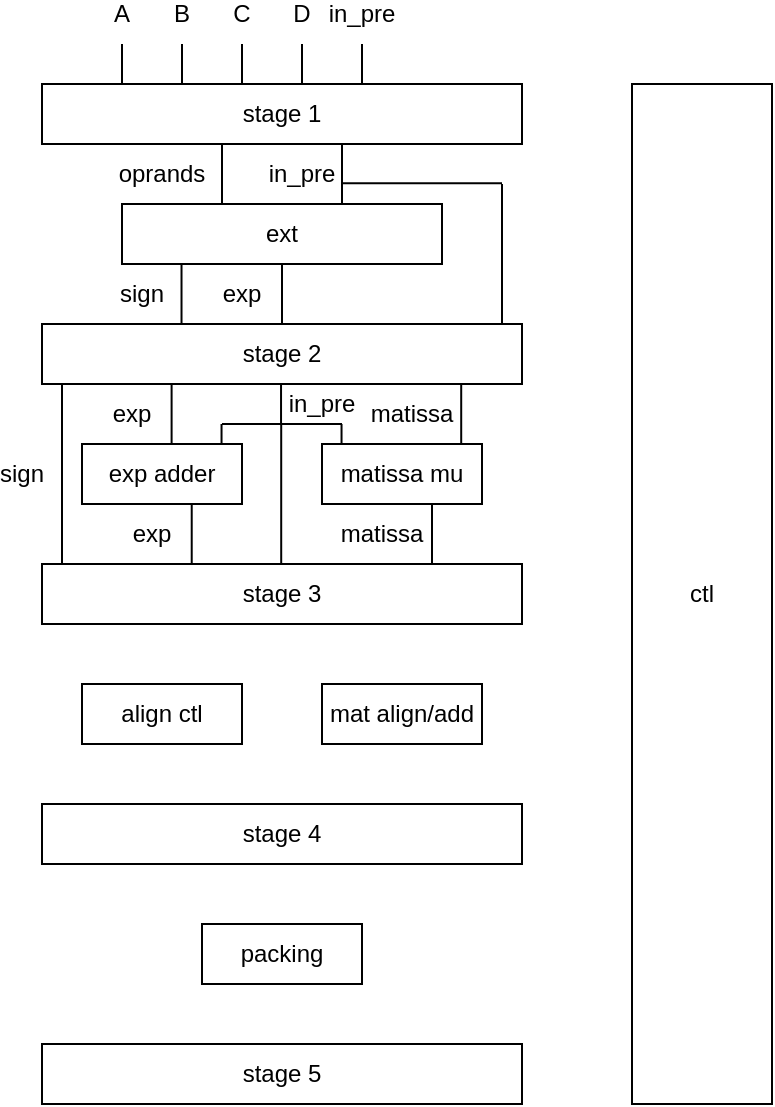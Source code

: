 <mxfile version="19.0.2" type="device"><diagram id="wWF3du9DicXrudToUEHi" name="Page-1"><mxGraphModel dx="1185" dy="728" grid="1" gridSize="10" guides="1" tooltips="1" connect="1" arrows="1" fold="1" page="1" pageScale="1" pageWidth="850" pageHeight="1100" math="0" shadow="0"><root><mxCell id="0"/><mxCell id="1" parent="0"/><mxCell id="8_Pg64uOwgqhui1GiJF1-1" value="stage 1" style="rounded=0;whiteSpace=wrap;html=1;" vertex="1" parent="1"><mxGeometry x="130" y="160" width="240" height="30" as="geometry"/></mxCell><mxCell id="8_Pg64uOwgqhui1GiJF1-2" value="" style="endArrow=none;html=1;rounded=0;" edge="1" parent="1"><mxGeometry width="50" height="50" relative="1" as="geometry"><mxPoint x="170" y="160" as="sourcePoint"/><mxPoint x="170" y="140" as="targetPoint"/></mxGeometry></mxCell><mxCell id="8_Pg64uOwgqhui1GiJF1-3" value="A" style="text;html=1;strokeColor=none;fillColor=none;align=center;verticalAlign=middle;whiteSpace=wrap;rounded=0;" vertex="1" parent="1"><mxGeometry x="160" y="120" width="20" height="10" as="geometry"/></mxCell><mxCell id="8_Pg64uOwgqhui1GiJF1-4" value="" style="endArrow=none;html=1;rounded=0;" edge="1" parent="1"><mxGeometry width="50" height="50" relative="1" as="geometry"><mxPoint x="200" y="160" as="sourcePoint"/><mxPoint x="200" y="140" as="targetPoint"/></mxGeometry></mxCell><mxCell id="8_Pg64uOwgqhui1GiJF1-5" value="B" style="text;html=1;strokeColor=none;fillColor=none;align=center;verticalAlign=middle;whiteSpace=wrap;rounded=0;" vertex="1" parent="1"><mxGeometry x="190" y="120" width="20" height="10" as="geometry"/></mxCell><mxCell id="8_Pg64uOwgqhui1GiJF1-6" value="" style="endArrow=none;html=1;rounded=0;" edge="1" parent="1"><mxGeometry width="50" height="50" relative="1" as="geometry"><mxPoint x="230" y="160" as="sourcePoint"/><mxPoint x="230" y="140" as="targetPoint"/></mxGeometry></mxCell><mxCell id="8_Pg64uOwgqhui1GiJF1-7" value="C" style="text;html=1;strokeColor=none;fillColor=none;align=center;verticalAlign=middle;whiteSpace=wrap;rounded=0;" vertex="1" parent="1"><mxGeometry x="220" y="120" width="20" height="10" as="geometry"/></mxCell><mxCell id="8_Pg64uOwgqhui1GiJF1-8" value="" style="endArrow=none;html=1;rounded=0;" edge="1" parent="1"><mxGeometry width="50" height="50" relative="1" as="geometry"><mxPoint x="260" y="160" as="sourcePoint"/><mxPoint x="260" y="140" as="targetPoint"/></mxGeometry></mxCell><mxCell id="8_Pg64uOwgqhui1GiJF1-9" value="D" style="text;html=1;strokeColor=none;fillColor=none;align=center;verticalAlign=middle;whiteSpace=wrap;rounded=0;" vertex="1" parent="1"><mxGeometry x="250" y="120" width="20" height="10" as="geometry"/></mxCell><mxCell id="8_Pg64uOwgqhui1GiJF1-11" value="" style="endArrow=none;html=1;rounded=0;" edge="1" parent="1"><mxGeometry width="50" height="50" relative="1" as="geometry"><mxPoint x="290" y="160" as="sourcePoint"/><mxPoint x="290" y="140" as="targetPoint"/></mxGeometry></mxCell><mxCell id="8_Pg64uOwgqhui1GiJF1-14" value="in_pre" style="text;html=1;strokeColor=none;fillColor=none;align=center;verticalAlign=middle;whiteSpace=wrap;rounded=0;" vertex="1" parent="1"><mxGeometry x="280" y="120" width="20" height="10" as="geometry"/></mxCell><mxCell id="8_Pg64uOwgqhui1GiJF1-16" value="ctl" style="rounded=0;whiteSpace=wrap;html=1;" vertex="1" parent="1"><mxGeometry x="425" y="160" width="70" height="510" as="geometry"/></mxCell><mxCell id="8_Pg64uOwgqhui1GiJF1-17" value="ext" style="rounded=0;whiteSpace=wrap;html=1;" vertex="1" parent="1"><mxGeometry x="170" y="220" width="160" height="30" as="geometry"/></mxCell><mxCell id="8_Pg64uOwgqhui1GiJF1-18" value="" style="endArrow=none;html=1;rounded=0;" edge="1" parent="1"><mxGeometry width="50" height="50" relative="1" as="geometry"><mxPoint x="220" y="220" as="sourcePoint"/><mxPoint x="220" y="190" as="targetPoint"/></mxGeometry></mxCell><mxCell id="8_Pg64uOwgqhui1GiJF1-19" value="" style="endArrow=none;html=1;rounded=0;" edge="1" parent="1"><mxGeometry width="50" height="50" relative="1" as="geometry"><mxPoint x="280" y="220" as="sourcePoint"/><mxPoint x="280" y="190" as="targetPoint"/></mxGeometry></mxCell><mxCell id="8_Pg64uOwgqhui1GiJF1-20" value="oprands" style="text;html=1;strokeColor=none;fillColor=none;align=center;verticalAlign=middle;whiteSpace=wrap;rounded=0;" vertex="1" parent="1"><mxGeometry x="170" y="200" width="40" height="10" as="geometry"/></mxCell><mxCell id="8_Pg64uOwgqhui1GiJF1-21" value="in_pre" style="text;html=1;strokeColor=none;fillColor=none;align=center;verticalAlign=middle;whiteSpace=wrap;rounded=0;" vertex="1" parent="1"><mxGeometry x="240" y="200" width="40" height="10" as="geometry"/></mxCell><mxCell id="8_Pg64uOwgqhui1GiJF1-22" value="" style="endArrow=none;html=1;rounded=0;" edge="1" parent="1"><mxGeometry width="50" height="50" relative="1" as="geometry"><mxPoint x="199.76" y="280" as="sourcePoint"/><mxPoint x="199.76" y="250" as="targetPoint"/></mxGeometry></mxCell><mxCell id="8_Pg64uOwgqhui1GiJF1-23" value="" style="endArrow=none;html=1;rounded=0;" edge="1" parent="1"><mxGeometry width="50" height="50" relative="1" as="geometry"><mxPoint x="250" y="280" as="sourcePoint"/><mxPoint x="250" y="250" as="targetPoint"/></mxGeometry></mxCell><mxCell id="8_Pg64uOwgqhui1GiJF1-24" value="" style="endArrow=none;html=1;rounded=0;" edge="1" parent="1"><mxGeometry width="50" height="50" relative="1" as="geometry"><mxPoint x="339.6" y="340" as="sourcePoint"/><mxPoint x="339.6" y="310" as="targetPoint"/></mxGeometry></mxCell><mxCell id="8_Pg64uOwgqhui1GiJF1-27" value="stage 2" style="rounded=0;whiteSpace=wrap;html=1;" vertex="1" parent="1"><mxGeometry x="130" y="280" width="240" height="30" as="geometry"/></mxCell><mxCell id="8_Pg64uOwgqhui1GiJF1-28" value="exp adder" style="rounded=0;whiteSpace=wrap;html=1;" vertex="1" parent="1"><mxGeometry x="150" y="340" width="80" height="30" as="geometry"/></mxCell><mxCell id="8_Pg64uOwgqhui1GiJF1-29" value="matissa mu" style="rounded=0;whiteSpace=wrap;html=1;" vertex="1" parent="1"><mxGeometry x="270" y="340" width="80" height="30" as="geometry"/></mxCell><mxCell id="8_Pg64uOwgqhui1GiJF1-31" value="" style="endArrow=none;html=1;rounded=0;" edge="1" parent="1"><mxGeometry width="50" height="50" relative="1" as="geometry"><mxPoint x="249.52" y="330" as="sourcePoint"/><mxPoint x="249.52" y="310" as="targetPoint"/></mxGeometry></mxCell><mxCell id="8_Pg64uOwgqhui1GiJF1-32" value="" style="endArrow=none;html=1;rounded=0;" edge="1" parent="1"><mxGeometry width="50" height="50" relative="1" as="geometry"><mxPoint x="250" y="330" as="sourcePoint"/><mxPoint x="280" y="330" as="targetPoint"/></mxGeometry></mxCell><mxCell id="8_Pg64uOwgqhui1GiJF1-33" value="" style="endArrow=none;html=1;rounded=0;" edge="1" parent="1"><mxGeometry width="50" height="50" relative="1" as="geometry"><mxPoint x="220" y="330" as="sourcePoint"/><mxPoint x="250" y="330" as="targetPoint"/></mxGeometry></mxCell><mxCell id="8_Pg64uOwgqhui1GiJF1-37" value="sign" style="text;html=1;strokeColor=none;fillColor=none;align=center;verticalAlign=middle;whiteSpace=wrap;rounded=0;" vertex="1" parent="1"><mxGeometry x="170" y="260" width="20" height="10" as="geometry"/></mxCell><mxCell id="8_Pg64uOwgqhui1GiJF1-38" value="exp" style="text;html=1;strokeColor=none;fillColor=none;align=center;verticalAlign=middle;whiteSpace=wrap;rounded=0;" vertex="1" parent="1"><mxGeometry x="220" y="260" width="20" height="10" as="geometry"/></mxCell><mxCell id="8_Pg64uOwgqhui1GiJF1-39" value="matissa" style="text;html=1;strokeColor=none;fillColor=none;align=center;verticalAlign=middle;whiteSpace=wrap;rounded=0;" vertex="1" parent="1"><mxGeometry x="294.6" y="320" width="40" height="10" as="geometry"/></mxCell><mxCell id="8_Pg64uOwgqhui1GiJF1-40" value="in_pre" style="text;html=1;strokeColor=none;fillColor=none;align=center;verticalAlign=middle;whiteSpace=wrap;rounded=0;" vertex="1" parent="1"><mxGeometry x="260" y="315" width="20" height="10" as="geometry"/></mxCell><mxCell id="8_Pg64uOwgqhui1GiJF1-41" value="" style="endArrow=none;html=1;rounded=0;" edge="1" parent="1"><mxGeometry width="50" height="50" relative="1" as="geometry"><mxPoint x="280" y="209.6" as="sourcePoint"/><mxPoint x="360" y="209.6" as="targetPoint"/></mxGeometry></mxCell><mxCell id="8_Pg64uOwgqhui1GiJF1-43" value="" style="endArrow=none;html=1;rounded=0;" edge="1" parent="1"><mxGeometry width="50" height="50" relative="1" as="geometry"><mxPoint x="360" y="280" as="sourcePoint"/><mxPoint x="360" y="210" as="targetPoint"/></mxGeometry></mxCell><mxCell id="8_Pg64uOwgqhui1GiJF1-44" value="" style="endArrow=none;html=1;rounded=0;" edge="1" parent="1"><mxGeometry width="50" height="50" relative="1" as="geometry"><mxPoint x="279.77" y="330" as="sourcePoint"/><mxPoint x="279.77" y="340" as="targetPoint"/></mxGeometry></mxCell><mxCell id="8_Pg64uOwgqhui1GiJF1-45" value="" style="endArrow=none;html=1;rounded=0;" edge="1" parent="1"><mxGeometry width="50" height="50" relative="1" as="geometry"><mxPoint x="219.77" y="330" as="sourcePoint"/><mxPoint x="219.77" y="340" as="targetPoint"/></mxGeometry></mxCell><mxCell id="8_Pg64uOwgqhui1GiJF1-47" value="" style="endArrow=none;html=1;rounded=0;" edge="1" parent="1"><mxGeometry width="50" height="50" relative="1" as="geometry"><mxPoint x="194.8" y="340" as="sourcePoint"/><mxPoint x="194.8" y="310" as="targetPoint"/></mxGeometry></mxCell><mxCell id="8_Pg64uOwgqhui1GiJF1-48" value="exp" style="text;html=1;strokeColor=none;fillColor=none;align=center;verticalAlign=middle;whiteSpace=wrap;rounded=0;" vertex="1" parent="1"><mxGeometry x="164.8" y="320" width="20" height="10" as="geometry"/></mxCell><mxCell id="8_Pg64uOwgqhui1GiJF1-50" value="" style="endArrow=none;html=1;rounded=0;" edge="1" parent="1"><mxGeometry width="50" height="50" relative="1" as="geometry"><mxPoint x="140" y="400" as="sourcePoint"/><mxPoint x="140" y="310" as="targetPoint"/></mxGeometry></mxCell><mxCell id="8_Pg64uOwgqhui1GiJF1-51" value="stage 3" style="rounded=0;whiteSpace=wrap;html=1;" vertex="1" parent="1"><mxGeometry x="130" y="400" width="240" height="30" as="geometry"/></mxCell><mxCell id="8_Pg64uOwgqhui1GiJF1-52" value="sign" style="text;html=1;strokeColor=none;fillColor=none;align=center;verticalAlign=middle;whiteSpace=wrap;rounded=0;" vertex="1" parent="1"><mxGeometry x="110" y="350" width="20" height="10" as="geometry"/></mxCell><mxCell id="8_Pg64uOwgqhui1GiJF1-53" value="" style="endArrow=none;html=1;rounded=0;" edge="1" parent="1"><mxGeometry width="50" height="50" relative="1" as="geometry"><mxPoint x="204.86" y="400" as="sourcePoint"/><mxPoint x="204.86" y="370" as="targetPoint"/></mxGeometry></mxCell><mxCell id="8_Pg64uOwgqhui1GiJF1-54" value="exp" style="text;html=1;strokeColor=none;fillColor=none;align=center;verticalAlign=middle;whiteSpace=wrap;rounded=0;" vertex="1" parent="1"><mxGeometry x="174.86" y="380" width="20" height="10" as="geometry"/></mxCell><mxCell id="8_Pg64uOwgqhui1GiJF1-55" value="" style="endArrow=none;html=1;rounded=0;" edge="1" parent="1"><mxGeometry width="50" height="50" relative="1" as="geometry"><mxPoint x="249.6" y="400" as="sourcePoint"/><mxPoint x="249.6" y="330" as="targetPoint"/></mxGeometry></mxCell><mxCell id="8_Pg64uOwgqhui1GiJF1-56" value="" style="endArrow=none;html=1;rounded=0;" edge="1" parent="1"><mxGeometry width="50" height="50" relative="1" as="geometry"><mxPoint x="325" y="400.0" as="sourcePoint"/><mxPoint x="325" y="370.0" as="targetPoint"/></mxGeometry></mxCell><mxCell id="8_Pg64uOwgqhui1GiJF1-57" value="matissa" style="text;html=1;strokeColor=none;fillColor=none;align=center;verticalAlign=middle;whiteSpace=wrap;rounded=0;" vertex="1" parent="1"><mxGeometry x="280" y="380" width="40" height="10" as="geometry"/></mxCell><mxCell id="8_Pg64uOwgqhui1GiJF1-58" value="align ctl" style="rounded=0;whiteSpace=wrap;html=1;" vertex="1" parent="1"><mxGeometry x="150" y="460" width="80" height="30" as="geometry"/></mxCell><mxCell id="8_Pg64uOwgqhui1GiJF1-59" value="mat align/add" style="rounded=0;whiteSpace=wrap;html=1;" vertex="1" parent="1"><mxGeometry x="270" y="460" width="80" height="30" as="geometry"/></mxCell><mxCell id="8_Pg64uOwgqhui1GiJF1-60" value="stage 4" style="rounded=0;whiteSpace=wrap;html=1;" vertex="1" parent="1"><mxGeometry x="130" y="520" width="240" height="30" as="geometry"/></mxCell><mxCell id="8_Pg64uOwgqhui1GiJF1-61" value="packing" style="rounded=0;whiteSpace=wrap;html=1;" vertex="1" parent="1"><mxGeometry x="210" y="580" width="80" height="30" as="geometry"/></mxCell><mxCell id="8_Pg64uOwgqhui1GiJF1-62" value="stage 5" style="rounded=0;whiteSpace=wrap;html=1;" vertex="1" parent="1"><mxGeometry x="130" y="640" width="240" height="30" as="geometry"/></mxCell></root></mxGraphModel></diagram></mxfile>